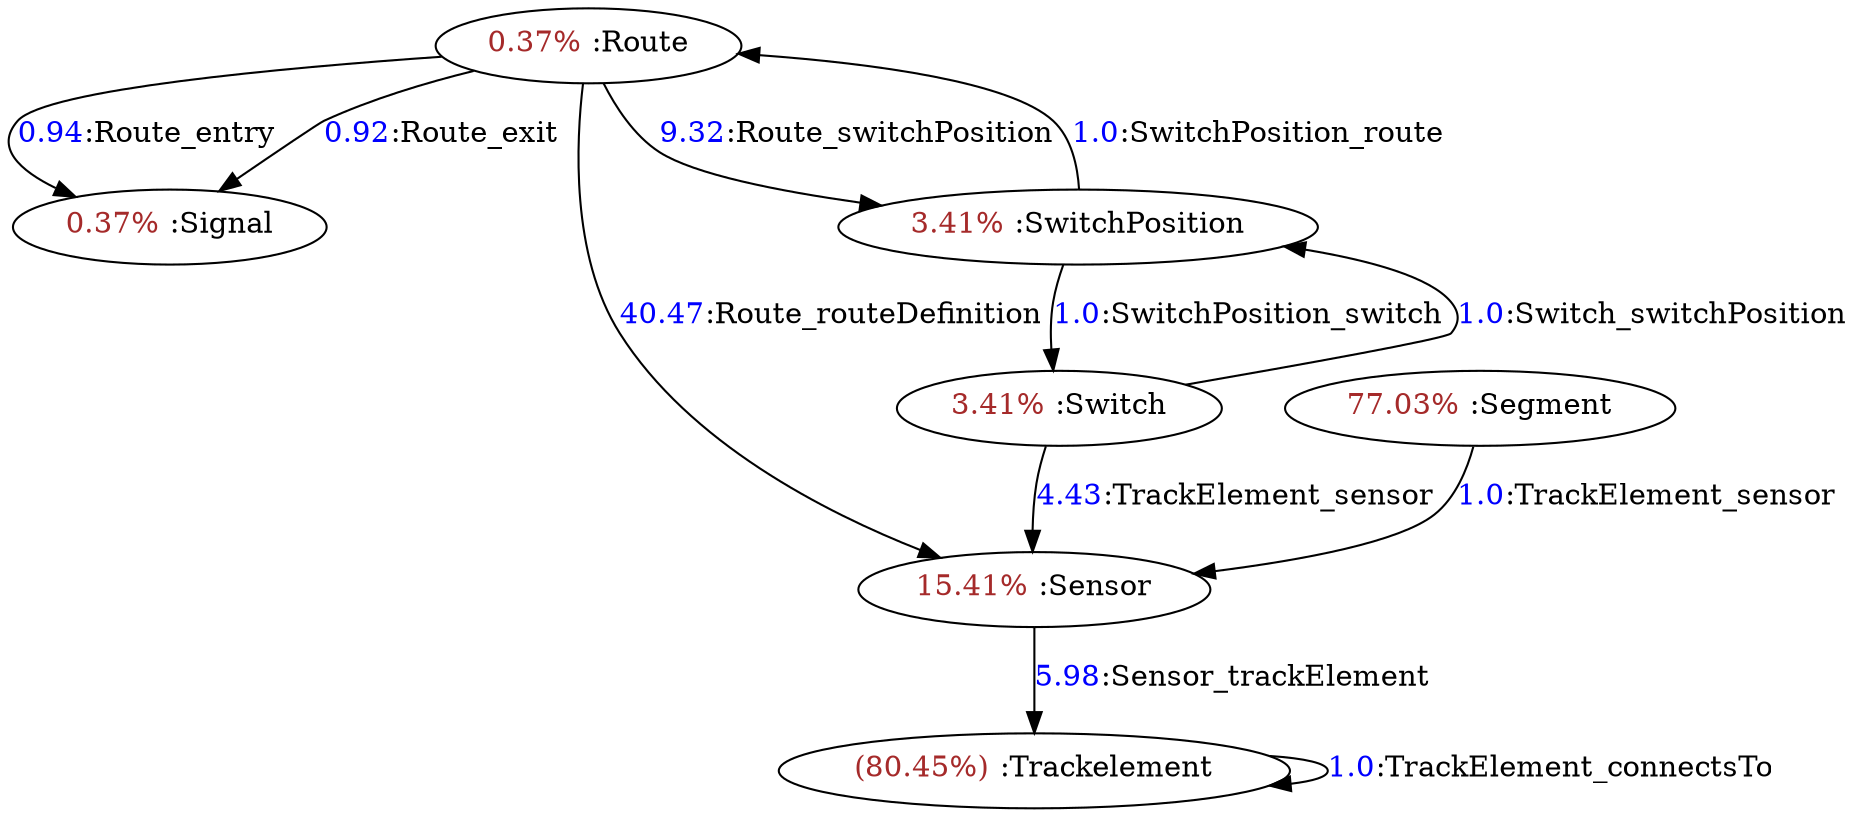 digraph instanceCard {
"0.37% :Signal" [label=<<FONT color="brown">0.37% </FONT>:Signal>]
"0.37% :Route" [label=<<FONT color="brown">0.37% </FONT>:Route>]
"15.41% :Sensor" [label=<<FONT color="brown">15.41% </FONT>:Sensor>]
"(80.45%) :Trackelement" [label=<<FONT color="brown">(80.45%) </FONT>:Trackelement>]
"77.03% :Segment" [label=<<FONT color="brown">77.03% </FONT>:Segment>]
"3.41% :Switch" [label=<<FONT color="brown">3.41% </FONT>:Switch>]
"3.41% :SwitchPosition" [label=<<FONT color="brown">3.41% </FONT>:SwitchPosition>]
"0.37% :Route"->"0.37% :Signal"[label=<<FONT color="blue">0.94</FONT>:Route_entry>]
"0.37% :Route"->"0.37% :Signal"[label=<<FONT color="blue">0.92</FONT>:Route_exit>]
"0.37% :Route"->"15.41% :Sensor"[label=<<FONT color="blue">40.47</FONT>:Route_routeDefinition>]
"0.37% :Route"->"3.41% :SwitchPosition"[label=<<FONT color="blue">9.32</FONT>:Route_switchPosition>]
"15.41% :Sensor"->"(80.45%) :Trackelement"[label=<<FONT color="blue">5.98</FONT>:Sensor_trackElement>]
"(80.45%) :Trackelement"->"(80.45%) :Trackelement"[label=<<FONT color="blue">1.0</FONT>:TrackElement_connectsTo>]
"77.03% :Segment"->"15.41% :Sensor"[label=<<FONT color="blue">1.0</FONT>:TrackElement_sensor>]
"3.41% :Switch"->"15.41% :Sensor"[label=<<FONT color="blue">4.43</FONT>:TrackElement_sensor>]
"3.41% :Switch"->"3.41% :SwitchPosition"[label=<<FONT color="blue">1.0</FONT>:Switch_switchPosition>]
"3.41% :SwitchPosition"->"3.41% :Switch"[label=<<FONT color="blue">1.0</FONT>:SwitchPosition_switch>]
"3.41% :SwitchPosition"->"0.37% :Route"[label=<<FONT color="blue">1.0</FONT>:SwitchPosition_route>]
}